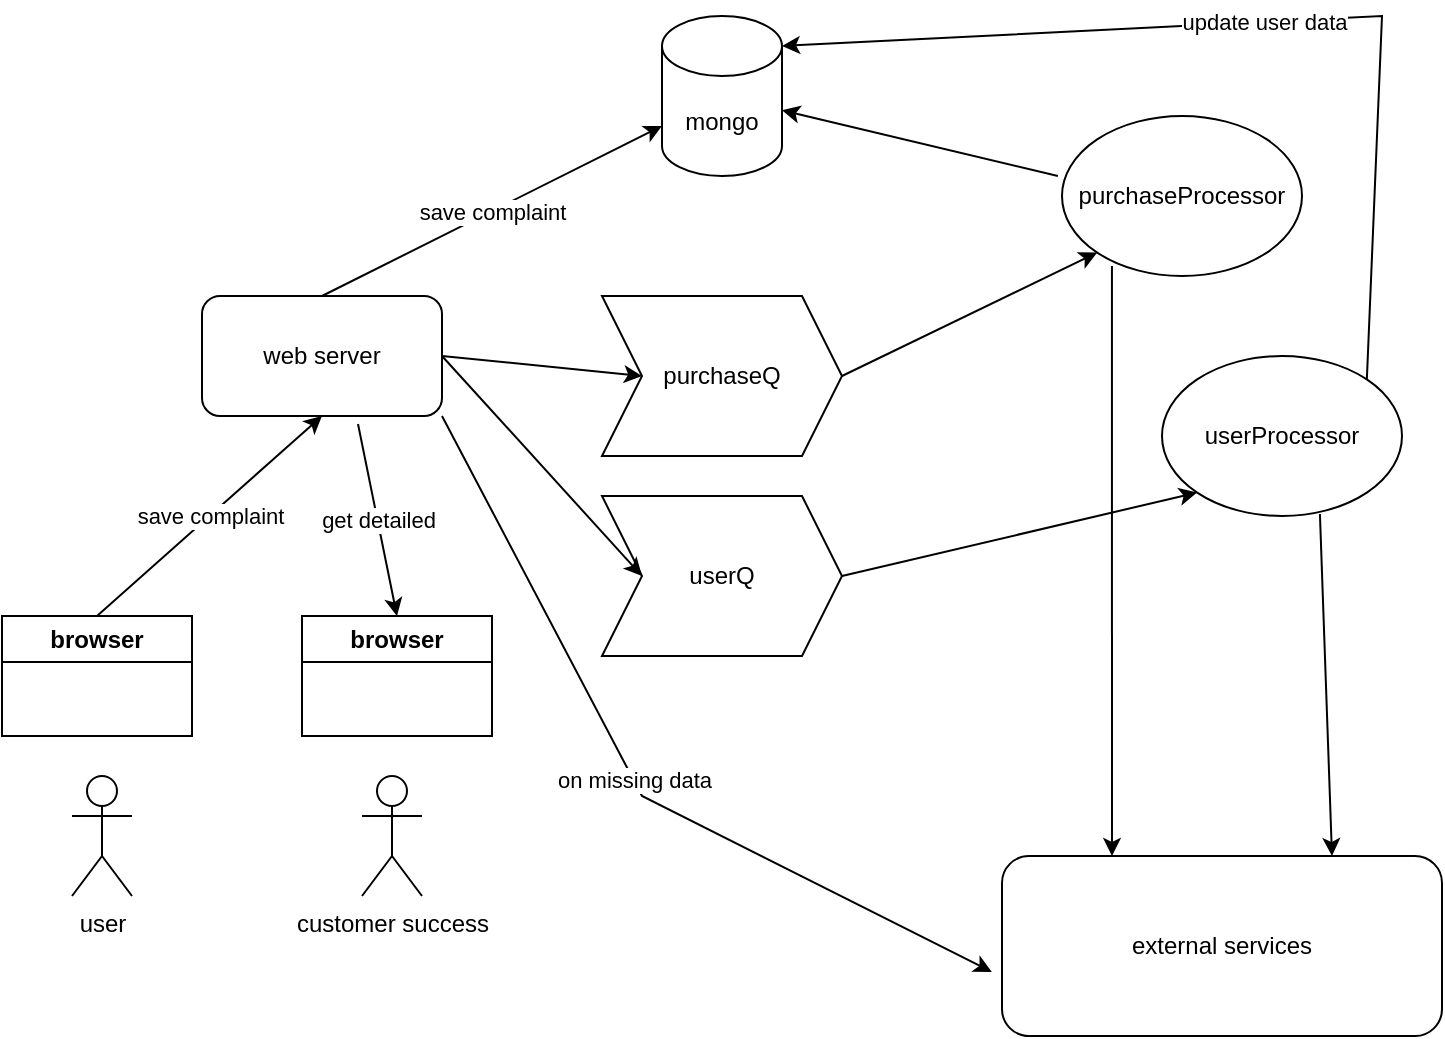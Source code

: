 <mxfile version="21.3.2" type="device">
  <diagram name="‫עמוד-1‬" id="OCWOKKzRq2ErDXvsnQ9Z">
    <mxGraphModel dx="1434" dy="773" grid="1" gridSize="10" guides="1" tooltips="1" connect="1" arrows="1" fold="1" page="1" pageScale="1" pageWidth="827" pageHeight="1169" math="0" shadow="0">
      <root>
        <mxCell id="0" />
        <mxCell id="1" parent="0" />
        <mxCell id="B8q39FAsuruZPEWnlk38-1" value="web server" style="rounded=1;whiteSpace=wrap;html=1;" vertex="1" parent="1">
          <mxGeometry x="140" y="220" width="120" height="60" as="geometry" />
        </mxCell>
        <mxCell id="B8q39FAsuruZPEWnlk38-2" value="mongo" style="shape=cylinder3;whiteSpace=wrap;html=1;boundedLbl=1;backgroundOutline=1;size=15;" vertex="1" parent="1">
          <mxGeometry x="370" y="80" width="60" height="80" as="geometry" />
        </mxCell>
        <mxCell id="B8q39FAsuruZPEWnlk38-3" value="save complaint" style="endArrow=classic;html=1;rounded=0;exitX=0.5;exitY=0;exitDx=0;exitDy=0;" edge="1" parent="1" source="B8q39FAsuruZPEWnlk38-1" target="B8q39FAsuruZPEWnlk38-2">
          <mxGeometry width="50" height="50" relative="1" as="geometry">
            <mxPoint x="390" y="420" as="sourcePoint" />
            <mxPoint x="440" y="370" as="targetPoint" />
          </mxGeometry>
        </mxCell>
        <mxCell id="B8q39FAsuruZPEWnlk38-4" value="purchaseQ" style="shape=step;perimeter=stepPerimeter;whiteSpace=wrap;html=1;fixedSize=1;" vertex="1" parent="1">
          <mxGeometry x="340" y="220" width="120" height="80" as="geometry" />
        </mxCell>
        <mxCell id="B8q39FAsuruZPEWnlk38-5" value="userQ" style="shape=step;perimeter=stepPerimeter;whiteSpace=wrap;html=1;fixedSize=1;" vertex="1" parent="1">
          <mxGeometry x="340" y="320" width="120" height="80" as="geometry" />
        </mxCell>
        <mxCell id="B8q39FAsuruZPEWnlk38-6" value="" style="endArrow=classic;html=1;rounded=0;exitX=1;exitY=0.5;exitDx=0;exitDy=0;entryX=0;entryY=0.5;entryDx=0;entryDy=0;" edge="1" parent="1" source="B8q39FAsuruZPEWnlk38-1" target="B8q39FAsuruZPEWnlk38-4">
          <mxGeometry width="50" height="50" relative="1" as="geometry">
            <mxPoint x="390" y="420" as="sourcePoint" />
            <mxPoint x="440" y="370" as="targetPoint" />
          </mxGeometry>
        </mxCell>
        <mxCell id="B8q39FAsuruZPEWnlk38-7" value="" style="endArrow=classic;html=1;rounded=0;exitX=1;exitY=0.5;exitDx=0;exitDy=0;entryX=0;entryY=0.5;entryDx=0;entryDy=0;" edge="1" parent="1" source="B8q39FAsuruZPEWnlk38-1" target="B8q39FAsuruZPEWnlk38-5">
          <mxGeometry width="50" height="50" relative="1" as="geometry">
            <mxPoint x="390" y="420" as="sourcePoint" />
            <mxPoint x="440" y="370" as="targetPoint" />
          </mxGeometry>
        </mxCell>
        <mxCell id="B8q39FAsuruZPEWnlk38-8" value="user" style="shape=umlActor;verticalLabelPosition=bottom;verticalAlign=top;html=1;outlineConnect=0;" vertex="1" parent="1">
          <mxGeometry x="75" y="460" width="30" height="60" as="geometry" />
        </mxCell>
        <mxCell id="B8q39FAsuruZPEWnlk38-9" value="browser" style="swimlane;whiteSpace=wrap;html=1;" vertex="1" parent="1">
          <mxGeometry x="40" y="380" width="95" height="60" as="geometry" />
        </mxCell>
        <mxCell id="B8q39FAsuruZPEWnlk38-10" value="save complaint" style="endArrow=classic;html=1;rounded=0;exitX=0.5;exitY=0;exitDx=0;exitDy=0;entryX=0.5;entryY=1;entryDx=0;entryDy=0;" edge="1" parent="1" source="B8q39FAsuruZPEWnlk38-9" target="B8q39FAsuruZPEWnlk38-1">
          <mxGeometry width="50" height="50" relative="1" as="geometry">
            <mxPoint x="390" y="420" as="sourcePoint" />
            <mxPoint x="440" y="370" as="targetPoint" />
          </mxGeometry>
        </mxCell>
        <mxCell id="B8q39FAsuruZPEWnlk38-11" value="purchaseProcessor" style="ellipse;whiteSpace=wrap;html=1;" vertex="1" parent="1">
          <mxGeometry x="570" y="130" width="120" height="80" as="geometry" />
        </mxCell>
        <mxCell id="B8q39FAsuruZPEWnlk38-12" value="userProcessor" style="ellipse;whiteSpace=wrap;html=1;" vertex="1" parent="1">
          <mxGeometry x="620" y="250" width="120" height="80" as="geometry" />
        </mxCell>
        <mxCell id="B8q39FAsuruZPEWnlk38-13" value="" style="endArrow=classic;html=1;rounded=0;exitX=1;exitY=0.5;exitDx=0;exitDy=0;entryX=0;entryY=1;entryDx=0;entryDy=0;" edge="1" parent="1" source="B8q39FAsuruZPEWnlk38-4" target="B8q39FAsuruZPEWnlk38-11">
          <mxGeometry width="50" height="50" relative="1" as="geometry">
            <mxPoint x="390" y="420" as="sourcePoint" />
            <mxPoint x="440" y="370" as="targetPoint" />
          </mxGeometry>
        </mxCell>
        <mxCell id="B8q39FAsuruZPEWnlk38-14" value="" style="endArrow=classic;html=1;rounded=0;exitX=1;exitY=0.5;exitDx=0;exitDy=0;entryX=0;entryY=1;entryDx=0;entryDy=0;" edge="1" parent="1" source="B8q39FAsuruZPEWnlk38-5" target="B8q39FAsuruZPEWnlk38-12">
          <mxGeometry width="50" height="50" relative="1" as="geometry">
            <mxPoint x="390" y="420" as="sourcePoint" />
            <mxPoint x="440" y="370" as="targetPoint" />
          </mxGeometry>
        </mxCell>
        <mxCell id="B8q39FAsuruZPEWnlk38-15" value="" style="endArrow=classic;html=1;rounded=0;exitX=-0.017;exitY=0.375;exitDx=0;exitDy=0;exitPerimeter=0;" edge="1" parent="1" source="B8q39FAsuruZPEWnlk38-11" target="B8q39FAsuruZPEWnlk38-2">
          <mxGeometry width="50" height="50" relative="1" as="geometry">
            <mxPoint x="390" y="420" as="sourcePoint" />
            <mxPoint x="440" y="370" as="targetPoint" />
          </mxGeometry>
        </mxCell>
        <mxCell id="B8q39FAsuruZPEWnlk38-16" value="update user data" style="endArrow=classic;html=1;rounded=0;exitX=1;exitY=0;exitDx=0;exitDy=0;entryX=1;entryY=0;entryDx=0;entryDy=15;entryPerimeter=0;" edge="1" parent="1" source="B8q39FAsuruZPEWnlk38-12" target="B8q39FAsuruZPEWnlk38-2">
          <mxGeometry width="50" height="50" relative="1" as="geometry">
            <mxPoint x="598" y="170" as="sourcePoint" />
            <mxPoint x="440" y="94" as="targetPoint" />
            <Array as="points">
              <mxPoint x="730" y="80" />
            </Array>
          </mxGeometry>
        </mxCell>
        <mxCell id="B8q39FAsuruZPEWnlk38-17" value="customer success" style="shape=umlActor;verticalLabelPosition=bottom;verticalAlign=top;html=1;outlineConnect=0;" vertex="1" parent="1">
          <mxGeometry x="220" y="460" width="30" height="60" as="geometry" />
        </mxCell>
        <mxCell id="B8q39FAsuruZPEWnlk38-18" value="browser" style="swimlane;whiteSpace=wrap;html=1;" vertex="1" parent="1">
          <mxGeometry x="190" y="380" width="95" height="60" as="geometry" />
        </mxCell>
        <mxCell id="B8q39FAsuruZPEWnlk38-20" value="get detailed" style="endArrow=classic;html=1;rounded=0;entryX=0.5;entryY=0;entryDx=0;entryDy=0;exitX=0.65;exitY=1.067;exitDx=0;exitDy=0;exitPerimeter=0;" edge="1" parent="1" source="B8q39FAsuruZPEWnlk38-1" target="B8q39FAsuruZPEWnlk38-18">
          <mxGeometry width="50" height="50" relative="1" as="geometry">
            <mxPoint x="390" y="420" as="sourcePoint" />
            <mxPoint x="440" y="370" as="targetPoint" />
          </mxGeometry>
        </mxCell>
        <mxCell id="B8q39FAsuruZPEWnlk38-22" value="external services" style="rounded=1;whiteSpace=wrap;html=1;" vertex="1" parent="1">
          <mxGeometry x="540" y="500" width="220" height="90" as="geometry" />
        </mxCell>
        <mxCell id="B8q39FAsuruZPEWnlk38-23" value="" style="endArrow=classic;html=1;rounded=0;exitX=0.208;exitY=0.938;exitDx=0;exitDy=0;exitPerimeter=0;entryX=0.25;entryY=0;entryDx=0;entryDy=0;" edge="1" parent="1" source="B8q39FAsuruZPEWnlk38-11" target="B8q39FAsuruZPEWnlk38-22">
          <mxGeometry width="50" height="50" relative="1" as="geometry">
            <mxPoint x="390" y="420" as="sourcePoint" />
            <mxPoint x="440" y="370" as="targetPoint" />
          </mxGeometry>
        </mxCell>
        <mxCell id="B8q39FAsuruZPEWnlk38-24" value="" style="endArrow=classic;html=1;rounded=0;exitX=0.658;exitY=0.988;exitDx=0;exitDy=0;exitPerimeter=0;entryX=0.75;entryY=0;entryDx=0;entryDy=0;" edge="1" parent="1" source="B8q39FAsuruZPEWnlk38-12" target="B8q39FAsuruZPEWnlk38-22">
          <mxGeometry width="50" height="50" relative="1" as="geometry">
            <mxPoint x="614" y="218" as="sourcePoint" />
            <mxPoint x="605" y="510" as="targetPoint" />
          </mxGeometry>
        </mxCell>
        <mxCell id="B8q39FAsuruZPEWnlk38-25" value="on missing data" style="endArrow=classic;html=1;rounded=0;exitX=1;exitY=1;exitDx=0;exitDy=0;entryX=-0.023;entryY=0.644;entryDx=0;entryDy=0;entryPerimeter=0;" edge="1" parent="1" source="B8q39FAsuruZPEWnlk38-1" target="B8q39FAsuruZPEWnlk38-22">
          <mxGeometry width="50" height="50" relative="1" as="geometry">
            <mxPoint x="390" y="420" as="sourcePoint" />
            <mxPoint x="440" y="370" as="targetPoint" />
            <Array as="points">
              <mxPoint x="360" y="470" />
            </Array>
          </mxGeometry>
        </mxCell>
      </root>
    </mxGraphModel>
  </diagram>
</mxfile>
